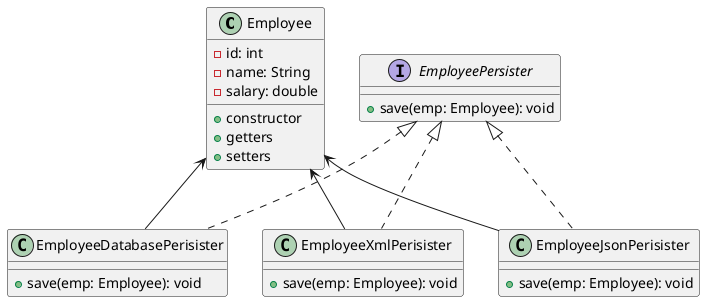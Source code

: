 @startuml

class Employee {
    - id: int
    - name: String
    - salary: double

    + {method} constructor
    + {method} getters
    + {method} setters
}

interface EmployeePersister {
    + save(emp: Employee): void
}

EmployeePersister <|.. EmployeeDatabasePerisister
EmployeePersister <|.. EmployeeXmlPerisister
EmployeePersister <|.. EmployeeJsonPerisister

Employee <-- EmployeeDatabasePerisister
Employee <-- EmployeeXmlPerisister
Employee <-- EmployeeJsonPerisister

class EmployeeDatabasePerisister{
    + save(emp: Employee): void
}

class EmployeeXmlPerisister{
    + save(emp: Employee): void
}

class EmployeeJsonPerisister{
    + save(emp: Employee): void
}
@enduml
